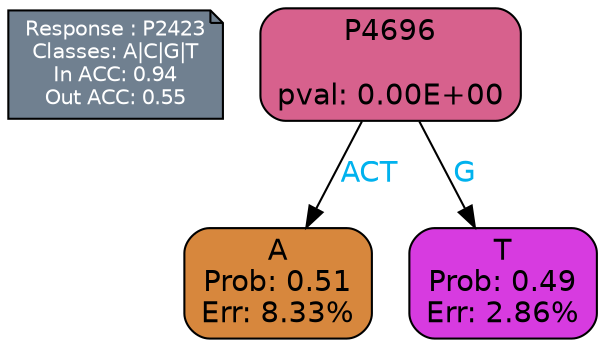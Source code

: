 digraph Tree {
node [shape=box, style="filled, rounded", color="black", fontname=helvetica] ;
graph [ranksep=equally, splines=polylines, bgcolor=transparent, dpi=600] ;
edge [fontname=helvetica] ;
LEGEND [label="Response : P2423
Classes: A|C|G|T
In ACC: 0.94
Out ACC: 0.55
",shape=note,align=left,style=filled,fillcolor="slategray",fontcolor="white",fontsize=10];1 [label="P4696

pval: 0.00E+00", fillcolor="#d7618d"] ;
2 [label="A
Prob: 0.51
Err: 8.33%", fillcolor="#d7873d"] ;
3 [label="T
Prob: 0.49
Err: 2.86%", fillcolor="#d73be0"] ;
1 -> 2 [label="ACT",fontcolor=deepskyblue2] ;
1 -> 3 [label="G",fontcolor=deepskyblue2] ;
{rank = same; 2;3;}{rank = same; LEGEND;1;}}